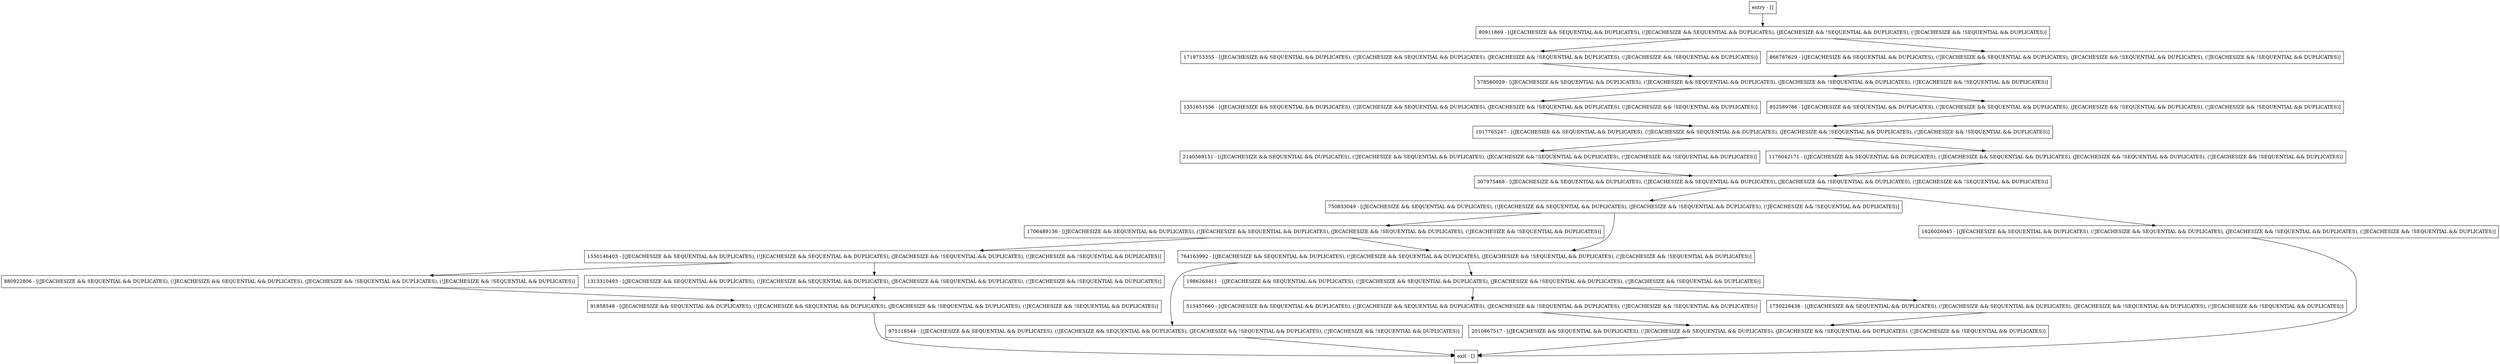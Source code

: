 digraph compare {
node [shape=record];
80911869 [label="80911869 - [(JECACHESIZE && SEQUENTIAL && DUPLICATES), (!JECACHESIZE && SEQUENTIAL && DUPLICATES), (JECACHESIZE && !SEQUENTIAL && DUPLICATES), (!JECACHESIZE && !SEQUENTIAL && DUPLICATES)]"];
975118544 [label="975118544 - [(JECACHESIZE && SEQUENTIAL && DUPLICATES), (!JECACHESIZE && SEQUENTIAL && DUPLICATES), (JECACHESIZE && !SEQUENTIAL && DUPLICATES), (!JECACHESIZE && !SEQUENTIAL && DUPLICATES)]"];
1351651556 [label="1351651556 - [(JECACHESIZE && SEQUENTIAL && DUPLICATES), (!JECACHESIZE && SEQUENTIAL && DUPLICATES), (JECACHESIZE && !SEQUENTIAL && DUPLICATES), (!JECACHESIZE && !SEQUENTIAL && DUPLICATES)]"];
307975468 [label="307975468 - [(JECACHESIZE && SEQUENTIAL && DUPLICATES), (!JECACHESIZE && SEQUENTIAL && DUPLICATES), (JECACHESIZE && !SEQUENTIAL && DUPLICATES), (!JECACHESIZE && !SEQUENTIAL && DUPLICATES)]"];
2010867517 [label="2010867517 - [(JECACHESIZE && SEQUENTIAL && DUPLICATES), (!JECACHESIZE && SEQUENTIAL && DUPLICATES), (JECACHESIZE && !SEQUENTIAL && DUPLICATES), (!JECACHESIZE && !SEQUENTIAL && DUPLICATES)]"];
2140569151 [label="2140569151 - [(JECACHESIZE && SEQUENTIAL && DUPLICATES), (!JECACHESIZE && SEQUENTIAL && DUPLICATES), (JECACHESIZE && !SEQUENTIAL && DUPLICATES), (!JECACHESIZE && !SEQUENTIAL && DUPLICATES)]"];
1719753355 [label="1719753355 - [(JECACHESIZE && SEQUENTIAL && DUPLICATES), (!JECACHESIZE && SEQUENTIAL && DUPLICATES), (JECACHESIZE && !SEQUENTIAL && DUPLICATES), (!JECACHESIZE && !SEQUENTIAL && DUPLICATES)]"];
513457660 [label="513457660 - [(JECACHESIZE && SEQUENTIAL && DUPLICATES), (!JECACHESIZE && SEQUENTIAL && DUPLICATES), (JECACHESIZE && !SEQUENTIAL && DUPLICATES), (!JECACHESIZE && !SEQUENTIAL && DUPLICATES)]"];
880922806 [label="880922806 - [(JECACHESIZE && SEQUENTIAL && DUPLICATES), (!JECACHESIZE && SEQUENTIAL && DUPLICATES), (JECACHESIZE && !SEQUENTIAL && DUPLICATES), (!JECACHESIZE && !SEQUENTIAL && DUPLICATES)]"];
578560029 [label="578560029 - [(JECACHESIZE && SEQUENTIAL && DUPLICATES), (!JECACHESIZE && SEQUENTIAL && DUPLICATES), (JECACHESIZE && !SEQUENTIAL && DUPLICATES), (!JECACHESIZE && !SEQUENTIAL && DUPLICATES)]"];
1750228438 [label="1750228438 - [(JECACHESIZE && SEQUENTIAL && DUPLICATES), (!JECACHESIZE && SEQUENTIAL && DUPLICATES), (JECACHESIZE && !SEQUENTIAL && DUPLICATES), (!JECACHESIZE && !SEQUENTIAL && DUPLICATES)]"];
750833049 [label="750833049 - [(JECACHESIZE && SEQUENTIAL && DUPLICATES), (!JECACHESIZE && SEQUENTIAL && DUPLICATES), (JECACHESIZE && !SEQUENTIAL && DUPLICATES), (!JECACHESIZE && !SEQUENTIAL && DUPLICATES)]"];
1706489136 [label="1706489136 - [(JECACHESIZE && SEQUENTIAL && DUPLICATES), (!JECACHESIZE && SEQUENTIAL && DUPLICATES), (JECACHESIZE && !SEQUENTIAL && DUPLICATES), (!JECACHESIZE && !SEQUENTIAL && DUPLICATES)]"];
91858548 [label="91858548 - [(JECACHESIZE && SEQUENTIAL && DUPLICATES), (!JECACHESIZE && SEQUENTIAL && DUPLICATES), (JECACHESIZE && !SEQUENTIAL && DUPLICATES), (!JECACHESIZE && !SEQUENTIAL && DUPLICATES)]"];
1017765247 [label="1017765247 - [(JECACHESIZE && SEQUENTIAL && DUPLICATES), (!JECACHESIZE && SEQUENTIAL && DUPLICATES), (JECACHESIZE && !SEQUENTIAL && DUPLICATES), (!JECACHESIZE && !SEQUENTIAL && DUPLICATES)]"];
1176042171 [label="1176042171 - [(JECACHESIZE && SEQUENTIAL && DUPLICATES), (!JECACHESIZE && SEQUENTIAL && DUPLICATES), (JECACHESIZE && !SEQUENTIAL && DUPLICATES), (!JECACHESIZE && !SEQUENTIAL && DUPLICATES)]"];
1986263411 [label="1986263411 - [(JECACHESIZE && SEQUENTIAL && DUPLICATES), (!JECACHESIZE && SEQUENTIAL && DUPLICATES), (JECACHESIZE && !SEQUENTIAL && DUPLICATES), (!JECACHESIZE && !SEQUENTIAL && DUPLICATES)]"];
1626026045 [label="1626026045 - [(JECACHESIZE && SEQUENTIAL && DUPLICATES), (!JECACHESIZE && SEQUENTIAL && DUPLICATES), (JECACHESIZE && !SEQUENTIAL && DUPLICATES), (!JECACHESIZE && !SEQUENTIAL && DUPLICATES)]"];
866787629 [label="866787629 - [(JECACHESIZE && SEQUENTIAL && DUPLICATES), (!JECACHESIZE && SEQUENTIAL && DUPLICATES), (JECACHESIZE && !SEQUENTIAL && DUPLICATES), (!JECACHESIZE && !SEQUENTIAL && DUPLICATES)]"];
entry [label="entry - []"];
exit [label="exit - []"];
1550146403 [label="1550146403 - [(JECACHESIZE && SEQUENTIAL && DUPLICATES), (!JECACHESIZE && SEQUENTIAL && DUPLICATES), (JECACHESIZE && !SEQUENTIAL && DUPLICATES), (!JECACHESIZE && !SEQUENTIAL && DUPLICATES)]"];
1313310493 [label="1313310493 - [(JECACHESIZE && SEQUENTIAL && DUPLICATES), (!JECACHESIZE && SEQUENTIAL && DUPLICATES), (JECACHESIZE && !SEQUENTIAL && DUPLICATES), (!JECACHESIZE && !SEQUENTIAL && DUPLICATES)]"];
852589786 [label="852589786 - [(JECACHESIZE && SEQUENTIAL && DUPLICATES), (!JECACHESIZE && SEQUENTIAL && DUPLICATES), (JECACHESIZE && !SEQUENTIAL && DUPLICATES), (!JECACHESIZE && !SEQUENTIAL && DUPLICATES)]"];
764163992 [label="764163992 - [(JECACHESIZE && SEQUENTIAL && DUPLICATES), (!JECACHESIZE && SEQUENTIAL && DUPLICATES), (JECACHESIZE && !SEQUENTIAL && DUPLICATES), (!JECACHESIZE && !SEQUENTIAL && DUPLICATES)]"];
entry;
exit;
80911869 -> 1719753355;
80911869 -> 866787629;
975118544 -> exit;
1351651556 -> 1017765247;
307975468 -> 750833049;
307975468 -> 1626026045;
2010867517 -> exit;
2140569151 -> 307975468;
1719753355 -> 578560029;
513457660 -> 2010867517;
880922806 -> 91858548;
578560029 -> 852589786;
578560029 -> 1351651556;
1750228438 -> 2010867517;
750833049 -> 764163992;
750833049 -> 1706489136;
1706489136 -> 1550146403;
1706489136 -> 764163992;
91858548 -> exit;
1017765247 -> 1176042171;
1017765247 -> 2140569151;
1176042171 -> 307975468;
1986263411 -> 513457660;
1986263411 -> 1750228438;
1626026045 -> exit;
866787629 -> 578560029;
entry -> 80911869;
1550146403 -> 880922806;
1550146403 -> 1313310493;
1313310493 -> 91858548;
852589786 -> 1017765247;
764163992 -> 975118544;
764163992 -> 1986263411;
}
